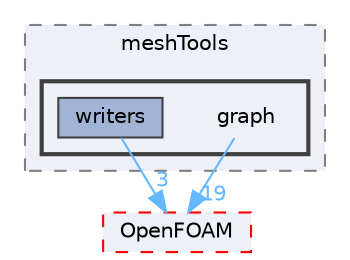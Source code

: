 digraph "src/meshTools/graph"
{
 // LATEX_PDF_SIZE
  bgcolor="transparent";
  edge [fontname=Helvetica,fontsize=10,labelfontname=Helvetica,labelfontsize=10];
  node [fontname=Helvetica,fontsize=10,shape=box,height=0.2,width=0.4];
  compound=true
  subgraph clusterdir_ae30ad0bef50cf391b24c614251bb9fd {
    graph [ bgcolor="#edf0f7", pencolor="grey50", label="meshTools", fontname=Helvetica,fontsize=10 style="filled,dashed", URL="dir_ae30ad0bef50cf391b24c614251bb9fd.html",tooltip=""]
  subgraph clusterdir_b22712d859882d34618a9f5681aae79a {
    graph [ bgcolor="#edf0f7", pencolor="grey25", label="", fontname=Helvetica,fontsize=10 style="filled,bold", URL="dir_b22712d859882d34618a9f5681aae79a.html",tooltip=""]
    dir_b22712d859882d34618a9f5681aae79a [shape=plaintext, label="graph"];
  dir_cf3508572dd67ea5181a0fb2af2a1153 [label="writers", fillcolor="#a2b4d6", color="grey25", style="filled", URL="dir_cf3508572dd67ea5181a0fb2af2a1153.html",tooltip=""];
  }
  }
  dir_c5473ff19b20e6ec4dfe5c310b3778a8 [label="OpenFOAM", fillcolor="#edf0f7", color="red", style="filled,dashed", URL="dir_c5473ff19b20e6ec4dfe5c310b3778a8.html",tooltip=""];
  dir_b22712d859882d34618a9f5681aae79a->dir_c5473ff19b20e6ec4dfe5c310b3778a8 [headlabel="19", labeldistance=1.5 headhref="dir_001677_002695.html" href="dir_001677_002695.html" color="steelblue1" fontcolor="steelblue1"];
  dir_cf3508572dd67ea5181a0fb2af2a1153->dir_c5473ff19b20e6ec4dfe5c310b3778a8 [headlabel="3", labeldistance=1.5 headhref="dir_004428_002695.html" href="dir_004428_002695.html" color="steelblue1" fontcolor="steelblue1"];
}
